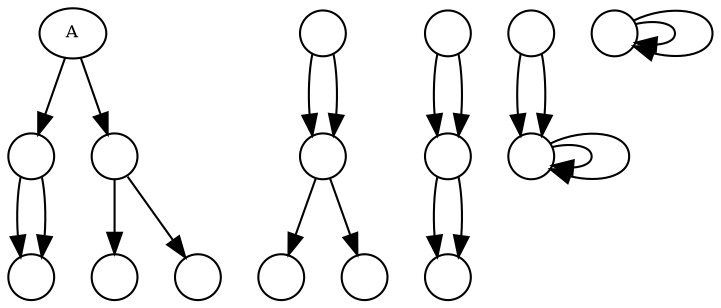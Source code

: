 digraph G {
  graph [splines=false overlap=false]
  node  [shape=ellipse, width=0.3, height=0.3, label="", fontsize=8]
  0 [style=filled, fillcolor="white", label="A"];
  1 [style=filled, fillcolor="white"];
  2 [style=filled, fillcolor="white"];
  3 [style=filled, fillcolor="white"];
  4 [style=filled, fillcolor="white"];
  5 [style=filled, fillcolor="white"];
  8 [style=filled, fillcolor="white"];
  9 [style=filled, fillcolor="white"];
  10 [style=filled, fillcolor="white"];
  11 [style=filled, fillcolor="white"];
  12 [style=filled, fillcolor="white"];
  13 [style=filled, fillcolor="white"];
  14 [style=filled, fillcolor="white"];
  21 [style=filled, fillcolor="white"];
  22 [style=filled, fillcolor="white"];
  23 [style=filled, fillcolor="white"];

0 -> 1
0 -> 2
1 -> 3
1 -> 3
2 -> 4
2 -> 5

8 -> 9
8 -> 9
9 -> 10
9 -> 11

12 -> 13
12 -> 13
13 -> 14
13 -> 14

/*
15 -> 16
15 -> 17
16 -> 16
16 -> 20
17 -> 18
17 -> 19
*/

23 -> 21
23 -> 21
21 -> 21
21 -> 21

22 -> 22
22 -> 22
/*
  label = "Label text\n";  fontsize=14;
*/
}
